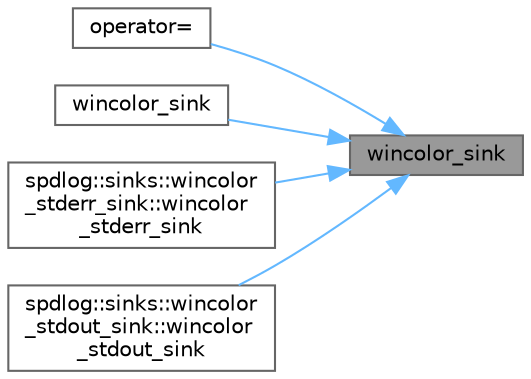 digraph "wincolor_sink"
{
 // LATEX_PDF_SIZE
  bgcolor="transparent";
  edge [fontname=Helvetica,fontsize=10,labelfontname=Helvetica,labelfontsize=10];
  node [fontname=Helvetica,fontsize=10,shape=box,height=0.2,width=0.4];
  rankdir="RL";
  Node1 [id="Node000001",label="wincolor_sink",height=0.2,width=0.4,color="gray40", fillcolor="grey60", style="filled", fontcolor="black",tooltip=" "];
  Node1 -> Node2 [id="edge1_Node000001_Node000002",dir="back",color="steelblue1",style="solid",tooltip=" "];
  Node2 [id="Node000002",label="operator=",height=0.2,width=0.4,color="grey40", fillcolor="white", style="filled",URL="$classspdlog_1_1sinks_1_1wincolor__sink.html#a29223439e0f8c9b9c942f02630299bf9",tooltip=" "];
  Node1 -> Node3 [id="edge2_Node000001_Node000003",dir="back",color="steelblue1",style="solid",tooltip=" "];
  Node3 [id="Node000003",label="wincolor_sink",height=0.2,width=0.4,color="grey40", fillcolor="white", style="filled",URL="$classspdlog_1_1sinks_1_1wincolor__sink.html#aec0accdb5190bfdbf1234b295a68d97f",tooltip=" "];
  Node1 -> Node4 [id="edge3_Node000001_Node000004",dir="back",color="steelblue1",style="solid",tooltip=" "];
  Node4 [id="Node000004",label="spdlog::sinks::wincolor\l_stderr_sink::wincolor\l_stderr_sink",height=0.2,width=0.4,color="grey40", fillcolor="white", style="filled",URL="$classspdlog_1_1sinks_1_1wincolor__stderr__sink.html#aaed7c5c3d1d032e6f81ed446384f9f3b",tooltip=" "];
  Node1 -> Node5 [id="edge4_Node000001_Node000005",dir="back",color="steelblue1",style="solid",tooltip=" "];
  Node5 [id="Node000005",label="spdlog::sinks::wincolor\l_stdout_sink::wincolor\l_stdout_sink",height=0.2,width=0.4,color="grey40", fillcolor="white", style="filled",URL="$classspdlog_1_1sinks_1_1wincolor__stdout__sink.html#a02f14dca872e161c0cc7d4e5188bc5f9",tooltip=" "];
}
